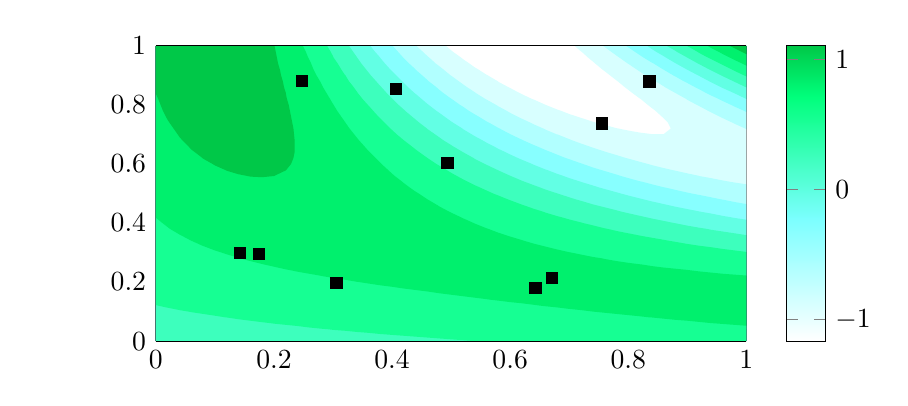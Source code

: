 % This file was created by matlab2tikz v0.3.0.
% Copyright (c) 2008--2012, Nico Schlömer <nico.schloemer@gmail.com>
% All rights reserved.
% 
% The latest updates can be retrieved from
%   http://www.mathworks.com/matlabcentral/fileexchange/22022-matlab2tikz
% where you can also make suggestions and rate matlab2tikz.
% 
% 
% 

% defining custom colors
\definecolor{mycolor1}{rgb}{0.847,1,1}
\definecolor{mycolor2}{rgb}{0.694,1,1}
\definecolor{mycolor3}{rgb}{0.529,1,1}
\definecolor{mycolor4}{rgb}{0.384,1,0.894}
\definecolor{mycolor5}{rgb}{0.239,1,0.741}
\definecolor{mycolor6}{rgb}{0.086,1,0.576}
\definecolor{mycolor7}{rgb}{0,0.941,0.427}
\definecolor{mycolor8}{rgb}{0,0.784,0.282}

\begin{tikzpicture}

\begin{axis}[%
width=75mm,
height=37.5mm,
scale only axis,
xmin=0, xmax=1,
ymin=0, ymax=1,
axis lines*=left,
colormap={mymap}{[1pt] rgb(0pt)=(1,1,1); rgb(8pt)=(0.937,1,1); rgb(9pt)=(0.925,1,1); rgb(24pt)=(0.808,1,1); rgb(25pt)=(0.796,1,1); rgb(41pt)=(0.671,1,1); rgb(42pt)=(0.659,1,1); rgb(57pt)=(0.541,1,1); rgb(58pt)=(0.529,1,1); rgb(63pt)=(0.49,1,1); rgb(64pt)=(0.482,1,0.996); rgb(69pt)=(0.443,1,0.957); rgb(70pt)=(0.439,1,0.949); rgb(80pt)=(0.361,1,0.871); rgb(81pt)=(0.353,1,0.859); rgb(86pt)=(0.314,1,0.82); rgb(87pt)=(0.31,1,0.812); rgb(96pt)=(0.239,1,0.741); rgb(97pt)=(0.231,1,0.729); rgb(102pt)=(0.192,1,0.69); rgb(103pt)=(0.188,1,0.682); rgb(113pt)=(0.11,1,0.604); rgb(114pt)=(0.102,1,0.592); rgb(119pt)=(0.063,1,0.553); rgb(120pt)=(0.059,1,0.545); rgb(127pt)=(0.004,1,0.49); rgb(128pt)=(0,0.996,0.482); rgb(135pt)=(0,0.941,0.427); rgb(136pt)=(0,0.929,0.42); rgb(141pt)=(0,0.89,0.38); rgb(142pt)=(0,0.882,0.376); rgb(152pt)=(0,0.804,0.298); rgb(153pt)=(0,0.792,0.29); rgb(154pt)=(0,0.784,0.282)},
colorbar,
point meta min=-1.167,
point meta max=1.105]

\addplot [fill=white,draw=none,forget plot] coordinates{ (0,1.0)(0.02,1.0)(0.04,1.0)(0.06,1.0)(0.08,1.0)(0.1,1.0)(0.12,1.0)(0.14,1.0)(0.16,1.0)(0.18,1.0)(0.2,1.0)(0.22,1.0)(0.24,1.0)(0.26,1.0)(0.28,1.0)(0.3,1.0)(0.32,1.0)(0.34,1.0)(0.36,1.0)(0.38,1.0)(0.4,1.0)(0.42,1.0)(0.44,1.0)(0.46,1.0)(0.48,1.0)(0.5,1.0)(0.52,1.0)(0.54,1.0)(0.56,1.0)(0.58,1.0)(0.6,1)(0.62,1.0)(0.64,1.0)(0.66,1.0)(0.68,1.0)(0.7,1.0)(0.72,1.0)(0.74,1.0)(0.76,1.0)(0.78,1.0)(0.8,1.0)(0.82,1.0)(0.84,1.0)(0.86,1.0)(0.88,1.0)(0.9,1.0)(0.92,1.0)(0.94,1.0)(0.96,1.0)(0.98,1.0)(1,1.0)(1.0,1)(1.0,0.98)(1.0,0.96)(1.0,0.94)(1.0,0.92)(1.0,0.9)(1.0,0.88)(1.0,0.86)(1.0,0.84)(1.0,0.82)(1.0,0.8)(1.0,0.78)(1.0,0.76)(1.0,0.74)(1.0,0.72)(1.0,0.7)(1.0,0.68)(1.0,0.66)(1.0,0.64)(1.0,0.62)(1.0,0.6)(1.0,0.58)(1.0,0.56)(1.0,0.54)(1.0,0.52)(1.0,0.5)(1.0,0.48)(1.0,0.46)(1.0,0.44)(1.0,0.42)(1.0,0.4)(1.0,0.38)(1.0,0.36)(1.0,0.34)(1.0,0.32)(1.0,0.3)(1.0,0.28)(1.0,0.26)(1.0,0.24)(1.0,0.22)(1.0,0.2)(1.0,0.18)(1.0,0.16)(1.0,0.14)(1.0,0.12)(1.0,0.1)(1.0,0.08)(1.0,0.06)(1.0,0.04)(1.0,0.02)(1.0,0)(1,-1.45e-06)(0.98,-1.445e-06)(0.96,-1.439e-06)(0.94,-1.434e-06)(0.92,-1.429e-06)(0.9,-1.424e-06)(0.88,-1.419e-06)(0.86,-1.414e-06)(0.84,-1.409e-06)(0.82,-1.404e-06)(0.8,-1.399e-06)(0.78,-1.394e-06)(0.76,-1.389e-06)(0.74,-1.383e-06)(0.72,-1.378e-06)(0.7,-1.373e-06)(0.68,-1.368e-06)(0.66,-1.363e-06)(0.64,-1.358e-06)(0.62,-1.353e-06)(0.6,-1.348e-06)(0.58,-1.343e-06)(0.56,-1.338e-06)(0.54,-1.333e-06)(0.52,-1.328e-06)(0.5,-1.322e-06)(0.48,-1.317e-06)(0.46,-1.312e-06)(0.44,-1.307e-06)(0.42,-1.302e-06)(0.4,-1.297e-06)(0.38,-1.292e-06)(0.36,-1.287e-06)(0.34,-1.282e-06)(0.32,-1.277e-06)(0.3,-1.272e-06)(0.28,-1.267e-06)(0.26,-1.261e-06)(0.24,-1.256e-06)(0.22,-1.251e-06)(0.2,-1.246e-06)(0.18,-1.241e-06)(0.16,-1.236e-06)(0.14,-1.231e-06)(0.12,-1.226e-06)(0.1,-1.221e-06)(0.08,-1.216e-06)(0.06,-1.211e-06)(0.04,-1.206e-06)(0.02,-1.2e-06)(0,-1.195e-06)(-1.195e-06,0)(-1.222e-06,0.02)(-1.247e-06,0.04)(-1.27e-06,0.06)(-1.292e-06,0.08)(-1.312e-06,0.1)(-1.332e-06,0.12)(-1.35e-06,0.14)(-1.368e-06,0.16)(-1.385e-06,0.18)(-1.402e-06,0.2)(-1.418e-06,0.22)(-1.434e-06,0.24)(-1.449e-06,0.26)(-1.463e-06,0.28)(-1.478e-06,0.3)(-1.492e-06,0.32)(-1.505e-06,0.34)(-1.518e-06,0.36)(-1.531e-06,0.38)(-1.544e-06,0.4)(-1.557e-06,0.42)(-1.569e-06,0.44)(-1.581e-06,0.46)(-1.593e-06,0.48)(-1.604e-06,0.5)(-1.616e-06,0.52)(-1.627e-06,0.54)(-1.638e-06,0.56)(-1.649e-06,0.58)(-1.66e-06,0.6)(-1.67e-06,0.62)(-1.681e-06,0.64)(-1.691e-06,0.66)(-1.701e-06,0.68)(-1.711e-06,0.7)(-1.721e-06,0.72)(-1.731e-06,0.74)(-1.741e-06,0.76)(-1.75e-06,0.78)(-1.76e-06,0.8)(-1.769e-06,0.82)(-1.778e-06,0.84)(-1.788e-06,0.86)(-1.797e-06,0.88)(-1.806e-06,0.9)(-1.814e-06,0.92)(-1.823e-06,0.94)(-1.832e-06,0.96)(-1.841e-06,0.98)(-1.849e-06,1)(0,1.0)};

\addplot [fill=mycolor1,draw=none,forget plot] coordinates{ (0,1.0)(0.02,1.0)(0.04,1.0)(0.06,1.0)(0.08,1.0)(0.1,1.0)(0.12,1.0)(0.14,1.0)(0.16,1.0)(0.18,1.0)(0.2,1.0)(0.22,1.0)(0.24,1.0)(0.26,1.0)(0.28,1.0)(0.3,1.0)(0.32,1.0)(0.34,1.0)(0.36,1.0)(0.38,1.0)(0.4,1.0)(0.42,1.0)(0.44,1.0)(0.46,1.0)(0.48,1.0)(0.491,1)(0.5,0.985)(0.503,0.98)(0.517,0.96)(0.52,0.955)(0.531,0.94)(0.54,0.927)(0.546,0.92)(0.56,0.902)(0.562,0.9)(0.579,0.88)(0.58,0.878)(0.597,0.86)(0.6,0.857)(0.616,0.84)(0.62,0.836)(0.637,0.82)(0.64,0.818)(0.66,0.8)(0.66,0.8)(0.68,0.784)(0.686,0.78)(0.7,0.769)(0.714,0.76)(0.72,0.756)(0.74,0.743)(0.745,0.74)(0.76,0.732)(0.78,0.721)(0.783,0.72)(0.8,0.713)(0.82,0.706)(0.84,0.701)(0.86,0.701)(0.872,0.72)(0.867,0.74)(0.86,0.754)(0.857,0.76)(0.846,0.78)(0.84,0.789)(0.833,0.8)(0.821,0.82)(0.82,0.821)(0.807,0.84)(0.8,0.851)(0.794,0.86)(0.782,0.88)(0.78,0.883)(0.769,0.9)(0.76,0.914)(0.756,0.92)(0.744,0.94)(0.74,0.947)(0.732,0.96)(0.721,0.98)(0.72,0.981)(0.709,1)(0.72,1.0)(0.74,1.0)(0.76,1.0)(0.78,1.0)(0.8,1.0)(0.82,1.0)(0.84,1.0)(0.86,1.0)(0.88,1.0)(0.9,1.0)(0.92,1.0)(0.94,1.0)(0.96,1.0)(0.98,1.0)(1,1.0)(1.0,1)(1.0,0.98)(1.0,0.96)(1.0,0.94)(1.0,0.92)(1.0,0.9)(1.0,0.88)(1.0,0.86)(1.0,0.84)(1.0,0.82)(1.0,0.8)(1.0,0.78)(1.0,0.76)(1.0,0.74)(1.0,0.72)(1.0,0.7)(1.0,0.68)(1.0,0.66)(1.0,0.64)(1.0,0.62)(1.0,0.6)(1.0,0.58)(1.0,0.56)(1.0,0.54)(1.0,0.52)(1.0,0.5)(1.0,0.48)(1.0,0.46)(1.0,0.44)(1.0,0.42)(1.0,0.4)(1.0,0.38)(1.0,0.36)(1.0,0.34)(1.0,0.32)(1.0,0.3)(1.0,0.28)(1.0,0.26)(1.0,0.24)(1.0,0.22)(1.0,0.2)(1.0,0.18)(1.0,0.16)(1.0,0.14)(1.0,0.12)(1.0,0.1)(1.0,0.08)(1.0,0.06)(1.0,0.04)(1.0,0.02)(1.0,0)(1,-1.227e-06)(0.98,-1.222e-06)(0.96,-1.217e-06)(0.94,-1.212e-06)(0.92,-1.207e-06)(0.9,-1.202e-06)(0.88,-1.197e-06)(0.86,-1.192e-06)(0.84,-1.187e-06)(0.82,-1.182e-06)(0.8,-1.177e-06)(0.78,-1.171e-06)(0.76,-1.166e-06)(0.74,-1.161e-06)(0.72,-1.156e-06)(0.7,-1.151e-06)(0.68,-1.146e-06)(0.66,-1.141e-06)(0.64,-1.136e-06)(0.62,-1.131e-06)(0.6,-1.126e-06)(0.58,-1.121e-06)(0.56,-1.116e-06)(0.54,-1.11e-06)(0.52,-1.105e-06)(0.5,-1.1e-06)(0.48,-1.095e-06)(0.46,-1.09e-06)(0.44,-1.085e-06)(0.42,-1.08e-06)(0.4,-1.075e-06)(0.38,-1.07e-06)(0.36,-1.065e-06)(0.34,-1.06e-06)(0.32,-1.055e-06)(0.3,-1.049e-06)(0.28,-1.044e-06)(0.26,-1.039e-06)(0.24,-1.034e-06)(0.22,-1.029e-06)(0.2,-1.024e-06)(0.18,-1.019e-06)(0.16,-1.014e-06)(0.14,-1.009e-06)(0.12,-1.004e-06)(0.1,-9.986e-07)(0.08,-9.935e-07)(0.06,-9.884e-07)(0.04,-9.833e-07)(0.02,-9.782e-07)(0,-9.732e-07)(-9.732e-07,0)(-1.0e-06,0.02)(-1.025e-06,0.04)(-1.048e-06,0.06)(-1.07e-06,0.08)(-1.09e-06,0.1)(-1.11e-06,0.12)(-1.128e-06,0.14)(-1.146e-06,0.16)(-1.163e-06,0.18)(-1.18e-06,0.2)(-1.196e-06,0.22)(-1.211e-06,0.24)(-1.226e-06,0.26)(-1.241e-06,0.28)(-1.255e-06,0.3)(-1.269e-06,0.32)(-1.283e-06,0.34)(-1.296e-06,0.36)(-1.309e-06,0.38)(-1.322e-06,0.4)(-1.334e-06,0.42)(-1.347e-06,0.44)(-1.359e-06,0.46)(-1.371e-06,0.48)(-1.382e-06,0.5)(-1.394e-06,0.52)(-1.405e-06,0.54)(-1.416e-06,0.56)(-1.427e-06,0.58)(-1.438e-06,0.6)(-1.448e-06,0.62)(-1.459e-06,0.64)(-1.469e-06,0.66)(-1.479e-06,0.68)(-1.489e-06,0.7)(-1.499e-06,0.72)(-1.509e-06,0.74)(-1.519e-06,0.76)(-1.528e-06,0.78)(-1.538e-06,0.8)(-1.547e-06,0.82)(-1.556e-06,0.84)(-1.565e-06,0.86)(-1.574e-06,0.88)(-1.583e-06,0.9)(-1.592e-06,0.92)(-1.601e-06,0.94)(-1.61e-06,0.96)(-1.618e-06,0.98)(-1.627e-06,1)(0,1.0)};

\addplot [fill=mycolor2,draw=none,forget plot] coordinates{ (0,1.0)(0.02,1.0)(0.04,1.0)(0.06,1.0)(0.08,1.0)(0.1,1.0)(0.12,1.0)(0.14,1.0)(0.16,1.0)(0.18,1.0)(0.2,1.0)(0.22,1.0)(0.24,1.0)(0.26,1.0)(0.28,1.0)(0.3,1.0)(0.32,1.0)(0.34,1.0)(0.36,1.0)(0.38,1.0)(0.4,1.0)(0.42,1.0)(0.44,1.0)(0.441,1)(0.452,0.98)(0.46,0.965)(0.463,0.96)(0.474,0.94)(0.48,0.931)(0.487,0.92)(0.499,0.9)(0.5,0.899)(0.513,0.88)(0.52,0.87)(0.527,0.86)(0.54,0.843)(0.542,0.84)(0.558,0.82)(0.56,0.818)(0.576,0.8)(0.58,0.795)(0.594,0.78)(0.6,0.773)(0.613,0.76)(0.62,0.753)(0.634,0.74)(0.64,0.734)(0.656,0.72)(0.66,0.716)(0.679,0.7)(0.68,0.7)(0.7,0.684)(0.705,0.68)(0.72,0.669)(0.733,0.66)(0.74,0.655)(0.76,0.642)(0.763,0.64)(0.78,0.63)(0.796,0.62)(0.8,0.618)(0.82,0.607)(0.833,0.6)(0.84,0.596)(0.86,0.586)(0.873,0.58)(0.88,0.577)(0.9,0.568)(0.919,0.56)(0.92,0.559)(0.94,0.552)(0.96,0.544)(0.971,0.54)(0.98,0.537)(1,0.531)(1.0,0.52)(1.0,0.5)(1.0,0.48)(1.0,0.46)(1.0,0.44)(1.0,0.42)(1.0,0.4)(1.0,0.38)(1.0,0.36)(1.0,0.34)(1.0,0.32)(1.0,0.3)(1.0,0.28)(1.0,0.26)(1.0,0.24)(1.0,0.22)(1.0,0.2)(1.0,0.18)(1.0,0.16)(1.0,0.14)(1.0,0.12)(1.0,0.1)(1.0,0.08)(1.0,0.06)(1.0,0.04)(1.0,0.02)(1.0,0)(1,-1.005e-06)(0.98,-1.0e-06)(0.96,-9.95e-07)(0.94,-9.899e-07)(0.92,-9.848e-07)(0.9,-9.798e-07)(0.88,-9.747e-07)(0.86,-9.696e-07)(0.84,-9.645e-07)(0.82,-9.594e-07)(0.8,-9.543e-07)(0.78,-9.493e-07)(0.76,-9.442e-07)(0.74,-9.391e-07)(0.72,-9.34e-07)(0.7,-9.289e-07)(0.68,-9.238e-07)(0.66,-9.187e-07)(0.64,-9.137e-07)(0.62,-9.086e-07)(0.6,-9.035e-07)(0.58,-8.984e-07)(0.56,-8.933e-07)(0.54,-8.882e-07)(0.52,-8.832e-07)(0.5,-8.781e-07)(0.48,-8.73e-07)(0.46,-8.679e-07)(0.44,-8.628e-07)(0.42,-8.577e-07)(0.4,-8.526e-07)(0.38,-8.476e-07)(0.36,-8.425e-07)(0.34,-8.374e-07)(0.32,-8.323e-07)(0.3,-8.272e-07)(0.28,-8.221e-07)(0.26,-8.171e-07)(0.24,-8.12e-07)(0.22,-8.069e-07)(0.2,-8.018e-07)(0.18,-7.967e-07)(0.16,-7.916e-07)(0.14,-7.865e-07)(0.12,-7.815e-07)(0.1,-7.764e-07)(0.08,-7.713e-07)(0.06,-7.662e-07)(0.04,-7.611e-07)(0.02,-7.56e-07)(0,-7.51e-07)(-7.51e-07,0)(-7.779e-07,0.02)(-8.027e-07,0.04)(-8.257e-07,0.06)(-8.474e-07,0.08)(-8.678e-07,0.1)(-8.873e-07,0.12)(-9.059e-07,0.14)(-9.238e-07,0.16)(-9.41e-07,0.18)(-9.575e-07,0.2)(-9.736e-07,0.22)(-9.891e-07,0.24)(-1.004e-06,0.26)(-1.019e-06,0.28)(-1.033e-06,0.3)(-1.047e-06,0.32)(-1.061e-06,0.34)(-1.074e-06,0.36)(-1.087e-06,0.38)(-1.1e-06,0.4)(-1.112e-06,0.42)(-1.125e-06,0.44)(-1.137e-06,0.46)(-1.148e-06,0.48)(-1.16e-06,0.5)(-1.171e-06,0.52)(-1.183e-06,0.54)(-1.194e-06,0.56)(-1.205e-06,0.58)(-1.215e-06,0.6)(-1.226e-06,0.62)(-1.236e-06,0.64)(-1.247e-06,0.66)(-1.257e-06,0.68)(-1.267e-06,0.7)(-1.277e-06,0.72)(-1.287e-06,0.74)(-1.296e-06,0.76)(-1.306e-06,0.78)(-1.315e-06,0.8)(-1.325e-06,0.82)(-1.334e-06,0.84)(-1.343e-06,0.86)(-1.352e-06,0.88)(-1.361e-06,0.9)(-1.37e-06,0.92)(-1.379e-06,0.94)(-1.388e-06,0.96)(-1.396e-06,0.98)(-1.405e-06,1)(0,1.0)};

\addplot [fill=mycolor3,draw=none,forget plot] coordinates{ (0,1.0)(0.02,1.0)(0.04,1.0)(0.06,1.0)(0.08,1.0)(0.1,1.0)(0.12,1.0)(0.14,1.0)(0.16,1.0)(0.18,1.0)(0.2,1.0)(0.22,1.0)(0.24,1.0)(0.26,1.0)(0.28,1.0)(0.3,1.0)(0.32,1.0)(0.34,1.0)(0.36,1.0)(0.38,1.0)(0.4,1.0)(0.401,1)(0.41,0.98)(0.419,0.96)(0.42,0.958)(0.429,0.94)(0.44,0.92)(0.44,0.919)(0.451,0.9)(0.46,0.884)(0.462,0.88)(0.475,0.86)(0.48,0.851)(0.487,0.84)(0.5,0.821)(0.501,0.82)(0.515,0.8)(0.52,0.794)(0.53,0.78)(0.54,0.768)(0.547,0.76)(0.56,0.744)(0.564,0.74)(0.58,0.722)(0.582,0.72)(0.6,0.701)(0.601,0.7)(0.62,0.682)(0.622,0.68)(0.64,0.664)(0.645,0.66)(0.66,0.647)(0.669,0.64)(0.68,0.631)(0.694,0.62)(0.7,0.616)(0.72,0.602)(0.723,0.6)(0.74,0.588)(0.753,0.58)(0.76,0.576)(0.78,0.564)(0.786,0.56)(0.8,0.552)(0.82,0.541)(0.823,0.54)(0.84,0.531)(0.86,0.521)(0.863,0.52)(0.88,0.512)(0.9,0.503)(0.907,0.5)(0.92,0.495)(0.94,0.487)(0.957,0.48)(0.96,0.479)(0.98,0.471)(1,0.464)(1.0,0.46)(1.0,0.44)(1.0,0.42)(1.0,0.4)(1.0,0.38)(1.0,0.36)(1.0,0.34)(1.0,0.32)(1.0,0.3)(1.0,0.28)(1.0,0.26)(1.0,0.24)(1.0,0.22)(1.0,0.2)(1.0,0.18)(1.0,0.16)(1.0,0.14)(1.0,0.12)(1.0,0.1)(1.0,0.08)(1.0,0.06)(1.0,0.04)(1.0,0.02)(1.0,0)(1,-7.83e-07)(0.98,-7.779e-07)(0.96,-7.728e-07)(0.94,-7.677e-07)(0.92,-7.626e-07)(0.9,-7.576e-07)(0.88,-7.525e-07)(0.86,-7.474e-07)(0.84,-7.423e-07)(0.82,-7.372e-07)(0.8,-7.321e-07)(0.78,-7.27e-07)(0.76,-7.22e-07)(0.74,-7.169e-07)(0.72,-7.118e-07)(0.7,-7.067e-07)(0.68,-7.016e-07)(0.66,-6.965e-07)(0.64,-6.915e-07)(0.62,-6.864e-07)(0.6,-6.813e-07)(0.58,-6.762e-07)(0.56,-6.711e-07)(0.54,-6.66e-07)(0.52,-6.609e-07)(0.5,-6.559e-07)(0.48,-6.508e-07)(0.46,-6.457e-07)(0.44,-6.406e-07)(0.42,-6.355e-07)(0.4,-6.304e-07)(0.38,-6.254e-07)(0.36,-6.203e-07)(0.34,-6.152e-07)(0.32,-6.101e-07)(0.3,-6.05e-07)(0.28,-5.999e-07)(0.26,-5.948e-07)(0.24,-5.898e-07)(0.22,-5.847e-07)(0.2,-5.796e-07)(0.18,-5.745e-07)(0.16,-5.694e-07)(0.14,-5.643e-07)(0.12,-5.593e-07)(0.1,-5.542e-07)(0.08,-5.491e-07)(0.06,-5.44e-07)(0.04,-5.389e-07)(0.02,-5.338e-07)(0,-5.287e-07)(-5.287e-07,0)(-5.557e-07,0.02)(-5.804e-07,0.04)(-6.035e-07,0.06)(-6.252e-07,0.08)(-6.456e-07,0.1)(-6.651e-07,0.12)(-6.837e-07,0.14)(-7.016e-07,0.16)(-7.188e-07,0.18)(-7.353e-07,0.2)(-7.514e-07,0.22)(-7.669e-07,0.24)(-7.82e-07,0.26)(-7.967e-07,0.28)(-8.11e-07,0.3)(-8.249e-07,0.32)(-8.385e-07,0.34)(-8.518e-07,0.36)(-8.648e-07,0.38)(-8.776e-07,0.4)(-8.901e-07,0.42)(-9.023e-07,0.44)(-9.144e-07,0.46)(-9.262e-07,0.48)(-9.378e-07,0.5)(-9.492e-07,0.52)(-9.605e-07,0.54)(-9.715e-07,0.56)(-9.825e-07,0.58)(-9.932e-07,0.6)(-1.004e-06,0.62)(-1.014e-06,0.64)(-1.025e-06,0.66)(-1.035e-06,0.68)(-1.045e-06,0.7)(-1.055e-06,0.72)(-1.064e-06,0.74)(-1.074e-06,0.76)(-1.084e-06,0.78)(-1.093e-06,0.8)(-1.103e-06,0.82)(-1.112e-06,0.84)(-1.121e-06,0.86)(-1.13e-06,0.88)(-1.139e-06,0.9)(-1.148e-06,0.92)(-1.157e-06,0.94)(-1.165e-06,0.96)(-1.174e-06,0.98)(-1.183e-06,1)(0,1.0)};

\addplot [fill=mycolor4,draw=none,forget plot] coordinates{ (0,1.0)(0.02,1.0)(0.04,1.0)(0.06,1.0)(0.08,1.0)(0.1,1.0)(0.12,1.0)(0.14,1.0)(0.16,1.0)(0.18,1.0)(0.2,1.0)(0.22,1.0)(0.24,1.0)(0.26,1.0)(0.28,1.0)(0.3,1.0)(0.32,1.0)(0.34,1.0)(0.36,1.0)(0.363,1)(0.371,0.98)(0.38,0.96)(0.38,0.959)(0.388,0.94)(0.397,0.92)(0.4,0.914)(0.407,0.9)(0.417,0.88)(0.42,0.874)(0.427,0.86)(0.438,0.84)(0.44,0.837)(0.45,0.82)(0.46,0.803)(0.462,0.8)(0.475,0.78)(0.48,0.773)(0.489,0.76)(0.5,0.744)(0.503,0.74)(0.519,0.72)(0.52,0.718)(0.535,0.7)(0.54,0.694)(0.553,0.68)(0.56,0.672)(0.572,0.66)(0.58,0.651)(0.592,0.64)(0.6,0.632)(0.613,0.62)(0.62,0.614)(0.637,0.6)(0.64,0.597)(0.66,0.581)(0.662,0.58)(0.68,0.566)(0.689,0.56)(0.7,0.552)(0.719,0.54)(0.72,0.539)(0.74,0.527)(0.751,0.52)(0.76,0.515)(0.78,0.504)(0.787,0.5)(0.8,0.493)(0.82,0.483)(0.826,0.48)(0.84,0.473)(0.86,0.464)(0.869,0.46)(0.88,0.455)(0.9,0.447)(0.918,0.44)(0.92,0.439)(0.94,0.432)(0.96,0.424)(0.972,0.42)(0.98,0.417)(1,0.411)(1.0,0.4)(1.0,0.38)(1.0,0.36)(1.0,0.34)(1.0,0.32)(1.0,0.3)(1.0,0.28)(1.0,0.26)(1.0,0.24)(1.0,0.22)(1.0,0.2)(1.0,0.18)(1.0,0.16)(1.0,0.14)(1.0,0.12)(1.0,0.1)(1.0,0.08)(1.0,0.06)(1.0,0.04)(1.0,0.02)(1.0,0)(1,-5.608e-07)(0.98,-5.557e-07)(0.96,-5.506e-07)(0.94,-5.455e-07)(0.92,-5.404e-07)(0.9,-5.353e-07)(0.88,-5.303e-07)(0.86,-5.252e-07)(0.84,-5.201e-07)(0.82,-5.15e-07)(0.8,-5.099e-07)(0.78,-5.048e-07)(0.76,-4.998e-07)(0.74,-4.947e-07)(0.72,-4.896e-07)(0.7,-4.845e-07)(0.68,-4.794e-07)(0.66,-4.743e-07)(0.64,-4.692e-07)(0.62,-4.642e-07)(0.6,-4.591e-07)(0.58,-4.54e-07)(0.56,-4.489e-07)(0.54,-4.438e-07)(0.52,-4.387e-07)(0.5,-4.337e-07)(0.48,-4.286e-07)(0.46,-4.235e-07)(0.44,-4.184e-07)(0.42,-4.133e-07)(0.4,-4.082e-07)(0.38,-4.031e-07)(0.36,-3.981e-07)(0.34,-3.93e-07)(0.32,-3.879e-07)(0.3,-3.828e-07)(0.28,-3.777e-07)(0.26,-3.726e-07)(0.24,-3.676e-07)(0.22,-3.625e-07)(0.2,-3.574e-07)(0.18,-3.523e-07)(0.16,-3.472e-07)(0.14,-3.421e-07)(0.12,-3.37e-07)(0.1,-3.32e-07)(0.08,-3.269e-07)(0.06,-3.218e-07)(0.04,-3.167e-07)(0.02,-3.116e-07)(0,-3.065e-07)(-3.065e-07,0)(-3.335e-07,0.02)(-3.582e-07,0.04)(-3.813e-07,0.06)(-4.03e-07,0.08)(-4.234e-07,0.1)(-4.429e-07,0.12)(-4.615e-07,0.14)(-4.794e-07,0.16)(-4.966e-07,0.18)(-5.131e-07,0.2)(-5.292e-07,0.22)(-5.447e-07,0.24)(-5.598e-07,0.26)(-5.745e-07,0.28)(-5.888e-07,0.3)(-6.027e-07,0.32)(-6.163e-07,0.34)(-6.296e-07,0.36)(-6.426e-07,0.38)(-6.554e-07,0.4)(-6.679e-07,0.42)(-6.801e-07,0.44)(-6.922e-07,0.46)(-7.04e-07,0.48)(-7.156e-07,0.5)(-7.27e-07,0.52)(-7.383e-07,0.54)(-7.493e-07,0.56)(-7.602e-07,0.58)(-7.71e-07,0.6)(-7.816e-07,0.62)(-7.92e-07,0.64)(-8.023e-07,0.66)(-8.125e-07,0.68)(-8.225e-07,0.7)(-8.325e-07,0.72)(-8.423e-07,0.74)(-8.519e-07,0.76)(-8.615e-07,0.78)(-8.71e-07,0.8)(-8.803e-07,0.82)(-8.896e-07,0.84)(-8.987e-07,0.86)(-9.078e-07,0.88)(-9.168e-07,0.9)(-9.256e-07,0.92)(-9.344e-07,0.94)(-9.431e-07,0.96)(-9.518e-07,0.98)(-9.603e-07,1)(0,1.0)};

\addplot [fill=mycolor5,draw=none,forget plot] coordinates{ (0,1.0)(0.02,1.0)(0.04,1.0)(0.06,1.0)(0.08,1.0)(0.1,1.0)(0.12,1.0)(0.14,1.0)(0.16,1.0)(0.18,1.0)(0.2,1.0)(0.22,1.0)(0.24,1.0)(0.26,1.0)(0.28,1.0)(0.3,1.0)(0.32,1.0)(0.327,1)(0.334,0.98)(0.34,0.963)(0.341,0.96)(0.348,0.94)(0.356,0.92)(0.36,0.91)(0.364,0.9)(0.373,0.88)(0.38,0.864)(0.382,0.86)(0.391,0.84)(0.4,0.822)(0.401,0.82)(0.411,0.8)(0.42,0.784)(0.422,0.78)(0.434,0.76)(0.44,0.75)(0.446,0.74)(0.459,0.72)(0.46,0.718)(0.473,0.7)(0.48,0.69)(0.487,0.68)(0.5,0.664)(0.503,0.66)(0.52,0.64)(0.52,0.64)(0.538,0.62)(0.54,0.617)(0.557,0.6)(0.56,0.597)(0.578,0.58)(0.58,0.578)(0.6,0.56)(0.6,0.56)(0.62,0.543)(0.624,0.54)(0.64,0.528)(0.651,0.52)(0.66,0.513)(0.68,0.5)(0.68,0.5)(0.7,0.487)(0.711,0.48)(0.72,0.475)(0.74,0.463)(0.746,0.46)(0.76,0.453)(0.78,0.443)(0.785,0.44)(0.8,0.433)(0.82,0.424)(0.829,0.42)(0.84,0.415)(0.86,0.407)(0.877,0.4)(0.88,0.399)(0.9,0.391)(0.92,0.384)(0.933,0.38)(0.94,0.377)(0.96,0.371)(0.98,0.365)(0.996,0.36)(1,0.359)(1.0,0.34)(1.0,0.32)(1.0,0.3)(1.0,0.28)(1.0,0.26)(1.0,0.24)(1.0,0.22)(1.0,0.2)(1.0,0.18)(1.0,0.16)(1.0,0.14)(1.0,0.12)(1.0,0.1)(1.0,0.08)(1.0,0.06)(1.0,0.04)(1.0,0.02)(1.0,0)(1,-3.386e-07)(0.98,-3.335e-07)(0.96,-3.284e-07)(0.94,-3.233e-07)(0.92,-3.182e-07)(0.9,-3.131e-07)(0.88,-3.081e-07)(0.86,-3.03e-07)(0.84,-2.979e-07)(0.82,-2.928e-07)(0.8,-2.877e-07)(0.78,-2.826e-07)(0.76,-2.775e-07)(0.74,-2.725e-07)(0.72,-2.674e-07)(0.7,-2.623e-07)(0.68,-2.572e-07)(0.66,-2.521e-07)(0.64,-2.47e-07)(0.62,-2.42e-07)(0.6,-2.369e-07)(0.58,-2.318e-07)(0.56,-2.267e-07)(0.54,-2.216e-07)(0.52,-2.165e-07)(0.5,-2.114e-07)(0.48,-2.064e-07)(0.46,-2.013e-07)(0.44,-1.962e-07)(0.42,-1.911e-07)(0.4,-1.86e-07)(0.38,-1.809e-07)(0.36,-1.759e-07)(0.34,-1.708e-07)(0.32,-1.657e-07)(0.3,-1.606e-07)(0.28,-1.555e-07)(0.26,-1.504e-07)(0.24,-1.453e-07)(0.22,-1.403e-07)(0.2,-1.352e-07)(0.18,-1.301e-07)(0.16,-1.25e-07)(0.14,-1.199e-07)(0.12,-1.148e-07)(0.1,-1.097e-07)(0.08,-1.047e-07)(0.06,-9.958e-08)(0.04,-9.449e-08)(0.02,-8.941e-08)(0,-8.432e-08)(-8.432e-08,0)(-1.113e-07,0.02)(-1.36e-07,0.04)(-1.591e-07,0.06)(-1.807e-07,0.08)(-2.012e-07,0.1)(-2.207e-07,0.12)(-2.393e-07,0.14)(-2.572e-07,0.16)(-2.744e-07,0.18)(-2.909e-07,0.2)(-3.07e-07,0.22)(-3.225e-07,0.24)(-3.376e-07,0.26)(-3.523e-07,0.28)(-3.665e-07,0.3)(-3.805e-07,0.32)(-3.941e-07,0.34)(-4.074e-07,0.36)(-4.204e-07,0.38)(-4.332e-07,0.4)(-4.457e-07,0.42)(-4.579e-07,0.44)(-4.7e-07,0.46)(-4.818e-07,0.48)(-4.934e-07,0.5)(-5.048e-07,0.52)(-5.161e-07,0.54)(-5.271e-07,0.56)(-5.38e-07,0.58)(-5.488e-07,0.6)(-5.594e-07,0.62)(-5.698e-07,0.64)(-5.801e-07,0.66)(-5.903e-07,0.68)(-6.003e-07,0.7)(-6.103e-07,0.72)(-6.201e-07,0.74)(-6.297e-07,0.76)(-6.393e-07,0.78)(-6.488e-07,0.8)(-6.581e-07,0.82)(-6.674e-07,0.84)(-6.765e-07,0.86)(-6.856e-07,0.88)(-6.946e-07,0.9)(-7.034e-07,0.92)(-7.122e-07,0.94)(-7.209e-07,0.96)(-7.296e-07,0.98)(-7.381e-07,1)(0,1.0)};

\addplot [fill=mycolor6,draw=none,forget plot] coordinates{ (0,1.0)(0.02,1.0)(0.04,1.0)(0.06,1.0)(0.08,1.0)(0.1,1.0)(0.12,1.0)(0.14,1.0)(0.16,1.0)(0.18,1.0)(0.2,1.0)(0.22,1.0)(0.24,1.0)(0.26,1.0)(0.28,1.0)(0.29,1)(0.296,0.98)(0.3,0.965)(0.301,0.96)(0.308,0.94)(0.314,0.92)(0.32,0.902)(0.321,0.9)(0.327,0.88)(0.335,0.86)(0.34,0.846)(0.342,0.84)(0.35,0.82)(0.359,0.8)(0.36,0.798)(0.368,0.78)(0.377,0.76)(0.38,0.754)(0.387,0.74)(0.397,0.72)(0.4,0.715)(0.408,0.7)(0.42,0.68)(0.42,0.68)(0.433,0.66)(0.44,0.649)(0.446,0.64)(0.46,0.62)(0.46,0.62)(0.475,0.6)(0.48,0.594)(0.492,0.58)(0.5,0.57)(0.509,0.56)(0.52,0.548)(0.528,0.54)(0.54,0.528)(0.549,0.52)(0.56,0.51)(0.571,0.5)(0.58,0.493)(0.596,0.48)(0.6,0.477)(0.62,0.462)(0.623,0.46)(0.64,0.448)(0.653,0.44)(0.66,0.435)(0.68,0.423)(0.686,0.42)(0.7,0.412)(0.72,0.402)(0.723,0.4)(0.74,0.392)(0.76,0.382)(0.765,0.38)(0.78,0.373)(0.8,0.365)(0.813,0.36)(0.82,0.357)(0.84,0.35)(0.86,0.343)(0.868,0.34)(0.88,0.336)(0.9,0.329)(0.92,0.323)(0.932,0.32)(0.94,0.318)(0.96,0.312)(0.98,0.307)(1,0.302)(1.0,0.3)(1.0,0.28)(1.0,0.26)(1.0,0.24)(1.0,0.22)(1.0,0.2)(1.0,0.18)(1.0,0.16)(1.0,0.14)(1.0,0.12)(1.0,0.1)(1.0,0.08)(1.0,0.06)(1.0,0.04)(1.0,0.02)(1.0,0)(1,-1.164e-07)(0.98,-1.113e-07)(0.96,-1.062e-07)(0.94,-1.011e-07)(0.92,-9.602e-08)(0.9,-9.093e-08)(0.88,-8.585e-08)(0.86,-8.076e-08)(0.84,-7.568e-08)(0.82,-7.059e-08)(0.8,-6.551e-08)(0.78,-6.043e-08)(0.76,-5.534e-08)(0.74,-5.026e-08)(0.72,-4.517e-08)(0.7,-4.009e-08)(0.68,-3.5e-08)(0.66,-2.992e-08)(0.64,-2.483e-08)(0.62,-1.975e-08)(0.6,-1.466e-08)(0.58,-9.577e-09)(0.56,-4.492e-09)(0.542,0)(0.54,0.0)(0.52,0.003)(0.5,0.006)(0.48,0.009)(0.46,0.012)(0.44,0.015)(0.42,0.018)(0.406,0.02)(0.4,0.021)(0.38,0.024)(0.36,0.028)(0.34,0.031)(0.32,0.035)(0.3,0.038)(0.292,0.04)(0.28,0.042)(0.26,0.046)(0.24,0.051)(0.22,0.055)(0.2,0.059)(0.197,0.06)(0.18,0.064)(0.16,0.069)(0.14,0.074)(0.12,0.08)(0.119,0.08)(0.1,0.086)(0.08,0.092)(0.06,0.098)(0.055,0.1)(0.04,0.105)(0.02,0.113)(0.004,0.12)(0,0.122)(-1.711e-08,0.14)(-3.497e-08,0.16)(-5.214e-08,0.18)(-6.872e-08,0.2)(-8.475e-08,0.22)(-1.003e-07,0.24)(-1.154e-07,0.26)(-1.3e-07,0.28)(-1.443e-07,0.3)(-1.583e-07,0.32)(-1.719e-07,0.34)(-1.852e-07,0.36)(-1.982e-07,0.38)(-2.11e-07,0.4)(-2.235e-07,0.42)(-2.357e-07,0.44)(-2.478e-07,0.46)(-2.596e-07,0.48)(-2.712e-07,0.5)(-2.826e-07,0.52)(-2.939e-07,0.54)(-3.049e-07,0.56)(-3.158e-07,0.58)(-3.266e-07,0.6)(-3.372e-07,0.62)(-3.476e-07,0.64)(-3.579e-07,0.66)(-3.681e-07,0.68)(-3.781e-07,0.7)(-3.881e-07,0.72)(-3.978e-07,0.74)(-4.075e-07,0.76)(-4.171e-07,0.78)(-4.266e-07,0.8)(-4.359e-07,0.82)(-4.452e-07,0.84)(-4.543e-07,0.86)(-4.634e-07,0.88)(-4.724e-07,0.9)(-4.812e-07,0.92)(-4.9e-07,0.94)(-4.987e-07,0.96)(-5.074e-07,0.98)(-5.159e-07,1)(0,1.0)};

\addplot [fill=mycolor7,draw=none,forget plot] coordinates{ (0,1.0)(0.02,1.0)(0.04,1.0)(0.06,1.0)(0.08,1.0)(0.1,1.0)(0.12,1.0)(0.14,1.0)(0.16,1.0)(0.18,1.0)(0.2,1.0)(0.22,1.0)(0.24,1.0)(0.249,1)(0.254,0.98)(0.258,0.96)(0.26,0.952)(0.263,0.94)(0.267,0.92)(0.272,0.9)(0.278,0.88)(0.28,0.872)(0.283,0.86)(0.289,0.84)(0.295,0.82)(0.3,0.803)(0.301,0.8)(0.307,0.78)(0.314,0.76)(0.32,0.743)(0.321,0.74)(0.328,0.72)(0.336,0.7)(0.34,0.69)(0.344,0.68)(0.353,0.66)(0.36,0.644)(0.362,0.64)(0.372,0.62)(0.38,0.604)(0.382,0.6)(0.393,0.58)(0.4,0.567)(0.404,0.56)(0.417,0.54)(0.42,0.535)(0.43,0.52)(0.44,0.506)(0.445,0.5)(0.46,0.48)(0.46,0.48)(0.477,0.46)(0.48,0.456)(0.495,0.44)(0.5,0.435)(0.516,0.42)(0.52,0.416)(0.538,0.4)(0.54,0.398)(0.56,0.382)(0.563,0.38)(0.58,0.367)(0.591,0.36)(0.6,0.354)(0.62,0.342)(0.623,0.34)(0.64,0.33)(0.66,0.32)(0.66,0.32)(0.68,0.31)(0.7,0.301)(0.703,0.3)(0.72,0.293)(0.74,0.285)(0.756,0.28)(0.76,0.278)(0.78,0.271)(0.8,0.265)(0.82,0.26)(0.821,0.26)(0.84,0.254)(0.86,0.249)(0.88,0.245)(0.9,0.241)(0.904,0.24)(0.92,0.236)(0.94,0.232)(0.96,0.228)(0.98,0.225)(1,0.222)(1.0,0.22)(1.0,0.2)(1.0,0.18)(1.0,0.16)(1.0,0.14)(1.0,0.12)(1.0,0.1)(1.0,0.08)(1.0,0.06)(1,0.052)(0.98,0.055)(0.96,0.058)(0.947,0.06)(0.94,0.061)(0.92,0.065)(0.9,0.069)(0.88,0.072)(0.86,0.076)(0.84,0.08)(0.837,0.08)(0.82,0.084)(0.8,0.088)(0.78,0.092)(0.76,0.096)(0.74,0.1)(0.74,0.1)(0.72,0.105)(0.7,0.109)(0.68,0.114)(0.66,0.118)(0.651,0.12)(0.64,0.123)(0.62,0.128)(0.6,0.132)(0.58,0.137)(0.567,0.14)(0.56,0.142)(0.54,0.147)(0.52,0.152)(0.5,0.157)(0.488,0.16)(0.48,0.162)(0.46,0.168)(0.44,0.173)(0.42,0.178)(0.413,0.18)(0.4,0.184)(0.38,0.189)(0.36,0.195)(0.344,0.2)(0.34,0.201)(0.32,0.208)(0.3,0.214)(0.282,0.22)(0.28,0.221)(0.26,0.228)(0.24,0.235)(0.228,0.24)(0.22,0.243)(0.2,0.252)(0.182,0.26)(0.18,0.261)(0.16,0.271)(0.143,0.28)(0.14,0.282)(0.12,0.294)(0.111,0.3)(0.1,0.307)(0.083,0.32)(0.08,0.322)(0.06,0.34)(0.06,0.34)(0.041,0.36)(0.04,0.361)(0.024,0.38)(0.02,0.386)(0.011,0.4)(0,0.418)(-1.256e-09,0.42)(-1.352e-08,0.44)(-2.555e-08,0.46)(-3.737e-08,0.48)(-4.899e-08,0.5)(-6.042e-08,0.52)(-7.166e-08,0.54)(-8.273e-08,0.56)(-9.363e-08,0.58)(-1.044e-07,0.6)(-1.15e-07,0.62)(-1.254e-07,0.64)(-1.357e-07,0.66)(-1.459e-07,0.68)(-1.559e-07,0.7)(-1.658e-07,0.72)(-1.756e-07,0.74)(-1.853e-07,0.76)(-1.949e-07,0.78)(-2.044e-07,0.8)(-2.137e-07,0.82)(-2.23e-07,0.84)(-2.321e-07,0.86)(-2.412e-07,0.88)(-2.502e-07,0.9)(-2.59e-07,0.92)(-2.678e-07,0.94)(-2.765e-07,0.96)(-2.852e-07,0.98)(-2.937e-07,1)(0,1.0)};

\addplot [fill=mycolor8,draw=none,forget plot] coordinates{ (0,1.0)(0.02,1.0)(0.04,1.0)(0.06,1.0)(0.08,1.0)(0.1,1.0)(0.12,1.0)(0.14,1.0)(0.16,1.0)(0.18,1.0)(0.2,1.0)(0.201,1)(0.203,0.98)(0.205,0.96)(0.207,0.94)(0.21,0.92)(0.212,0.9)(0.215,0.88)(0.217,0.86)(0.22,0.841)(0.22,0.84)(0.222,0.82)(0.225,0.8)(0.227,0.78)(0.229,0.76)(0.231,0.74)(0.233,0.72)(0.234,0.7)(0.235,0.68)(0.235,0.66)(0.235,0.64)(0.233,0.62)(0.229,0.6)(0.221,0.58)(0.22,0.578)(0.201,0.56)(0.2,0.559)(0.18,0.555)(0.16,0.557)(0.153,0.56)(0.14,0.565)(0.12,0.577)(0.117,0.58)(0.1,0.595)(0.096,0.6)(0.08,0.618)(0.079,0.62)(0.066,0.64)(0.06,0.649)(0.055,0.66)(0.045,0.68)(0.04,0.691)(0.037,0.7)(0.03,0.72)(0.023,0.74)(0.02,0.749)(0.017,0.76)(0.012,0.78)(0.008,0.8)(0.004,0.82)(0,0.838)(-7.616e-10,0.84)(-9.918e-09,0.86)(-1.898e-08,0.88)(-2.795e-08,0.9)(-3.683e-08,0.92)(-4.562e-08,0.94)(-5.433e-08,0.96)(-6.296e-08,0.98)(-7.151e-08,1)(0,1.0)};

\addplot [fill=mycolor2,draw=none,forget plot] coordinates{ (1,1.0)(1.0,1)(1.0,0.98)(1.0,0.96)(1.0,0.94)(1.0,0.92)(1.0,0.9)(1.0,0.88)(1.0,0.86)(1.0,0.84)(1.0,0.82)(1.0,0.8)(1.0,0.78)(1.0,0.76)(1.0,0.74)(1.0,0.72)(1,0.718)(0.998,0.72)(0.98,0.736)(0.976,0.74)(0.96,0.755)(0.955,0.76)(0.94,0.775)(0.935,0.78)(0.92,0.796)(0.916,0.8)(0.9,0.817)(0.898,0.82)(0.88,0.84)(0.88,0.84)(0.862,0.86)(0.86,0.863)(0.846,0.88)(0.84,0.887)(0.829,0.9)(0.82,0.912)(0.814,0.92)(0.8,0.939)(0.799,0.94)(0.785,0.96)(0.78,0.967)(0.771,0.98)(0.76,0.996)(0.757,1)(0.76,1.0)(0.78,1.0)(0.8,1.0)(0.82,1.0)(0.84,1.0)(0.86,1.0)(0.88,1.0)(0.9,1.0)(0.92,1.0)(0.94,1.0)(0.96,1.0)(0.98,1.0)(1,1.0)};

\addplot [fill=mycolor3,draw=none,forget plot] coordinates{ (1,1.0)(1.0,1)(1.0,0.98)(1.0,0.96)(1.0,0.94)(1.0,0.92)(1.0,0.9)(1.0,0.88)(1.0,0.86)(1.0,0.84)(1.0,0.82)(1.0,0.8)(1.0,0.78)(1,0.776)(0.996,0.78)(0.98,0.794)(0.974,0.8)(0.96,0.813)(0.953,0.82)(0.94,0.832)(0.932,0.84)(0.92,0.853)(0.913,0.86)(0.9,0.874)(0.894,0.88)(0.88,0.896)(0.876,0.9)(0.86,0.919)(0.859,0.92)(0.843,0.94)(0.84,0.943)(0.826,0.96)(0.82,0.968)(0.811,0.98)(0.8,0.995)(0.796,1)(0.8,1.0)(0.82,1.0)(0.84,1.0)(0.86,1.0)(0.88,1.0)(0.9,1.0)(0.92,1.0)(0.94,1.0)(0.96,1.0)(0.98,1.0)(1,1.0)};

\addplot [fill=mycolor4,draw=none,forget plot] coordinates{ (1,1.0)(1.0,1)(1.0,0.98)(1.0,0.96)(1.0,0.94)(1.0,0.92)(1.0,0.9)(1.0,0.88)(1.0,0.86)(1.0,0.84)(1,0.82)(0.98,0.839)(0.979,0.84)(0.96,0.857)(0.957,0.86)(0.94,0.877)(0.937,0.88)(0.92,0.898)(0.918,0.9)(0.9,0.919)(0.899,0.92)(0.881,0.94)(0.88,0.941)(0.864,0.96)(0.86,0.965)(0.847,0.98)(0.84,0.989)(0.832,1)(0.84,1.0)(0.86,1.0)(0.88,1.0)(0.9,1.0)(0.92,1.0)(0.94,1.0)(0.96,1.0)(0.98,1.0)(1,1.0)};

\addplot [fill=mycolor5,draw=none,forget plot] coordinates{ (1,1.0)(1.0,1)(1.0,0.98)(1.0,0.96)(1.0,0.94)(1.0,0.92)(1.0,0.9)(1.0,0.88)(1.0,0.86)(1,0.859)(0.999,0.86)(0.98,0.878)(0.978,0.88)(0.96,0.897)(0.957,0.9)(0.94,0.917)(0.937,0.92)(0.92,0.938)(0.918,0.94)(0.9,0.96)(0.9,0.96)(0.882,0.98)(0.88,0.983)(0.865,1)(0.88,1.0)(0.9,1.0)(0.92,1.0)(0.94,1.0)(0.96,1.0)(0.98,1.0)(1,1.0)};

\addplot [fill=mycolor6,draw=none,forget plot] coordinates{ (1,1.0)(1.0,1)(1.0,0.98)(1.0,0.96)(1.0,0.94)(1.0,0.92)(1.0,0.9)(1,0.896)(0.996,0.9)(0.98,0.915)(0.975,0.92)(0.96,0.935)(0.955,0.94)(0.94,0.955)(0.935,0.96)(0.92,0.976)(0.917,0.98)(0.9,0.999)(0.899,1)(0.9,1.0)(0.92,1.0)(0.94,1.0)(0.96,1.0)(0.98,1.0)(1,1.0)};

\addplot [fill=mycolor7,draw=none,forget plot] coordinates{ (1,1.0)(1.0,1)(1.0,0.98)(1.0,0.96)(1.0,0.94)(1,0.933)(0.993,0.94)(0.98,0.952)(0.972,0.96)(0.96,0.972)(0.953,0.98)(0.94,0.993)(0.934,1)(0.94,1.0)(0.96,1.0)(0.98,1.0)(1,1.0)};

\addplot [fill=mycolor8,draw=none,forget plot] coordinates{ (1,1.0)(1.0,1)(1.0,0.98)(1,0.972)(0.992,0.98)(0.98,0.992)(0.972,1)(0.98,1.0)(1,1.0)};
\addplot[only marks,mark=square*,color=black] plot coordinates{ (0.306,0.197) (0.494,0.604) (0.247,0.882) (0.755,0.737) (0.836,0.879) (0.671,0.215) (0.643,0.181) (0.175,0.296) (0.406,0.853) (0.142,0.299) };

\addplot [
color=black,
solid,
forget plot
]
coordinates{
 (0,0)(1,0) 
};
\addplot [
color=black,
solid,
forget plot
]
coordinates{
 (0,0)(0,1) 
};
\addplot [
color=black,
solid,
forget plot
]
coordinates{
 (0,1)(1,1) 
};
\addplot [
color=black,
solid,
forget plot
]
coordinates{
 (1,0)(1,1) 
};
\end{axis}
\end{tikzpicture}%